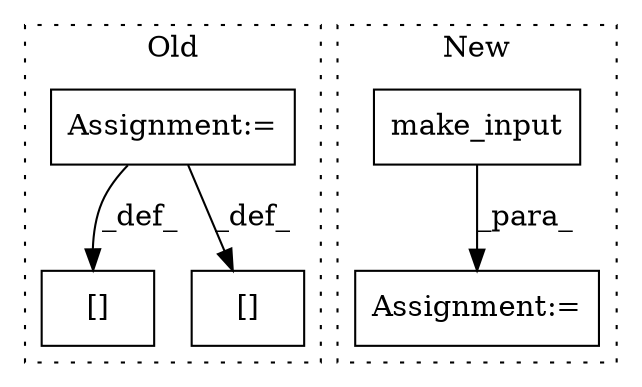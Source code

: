 digraph G {
subgraph cluster0 {
1 [label="[]" a="2" s="2717,2731" l="13,1" shape="box"];
4 [label="Assignment:=" a="7" s="2154" l="1" shape="box"];
5 [label="[]" a="2" s="2490,2507" l="13,1" shape="box"];
label = "Old";
style="dotted";
}
subgraph cluster1 {
2 [label="make_input" a="32" s="2841,2862" l="11,1" shape="box"];
3 [label="Assignment:=" a="7" s="2828" l="2" shape="box"];
label = "New";
style="dotted";
}
2 -> 3 [label="_para_"];
4 -> 1 [label="_def_"];
4 -> 5 [label="_def_"];
}